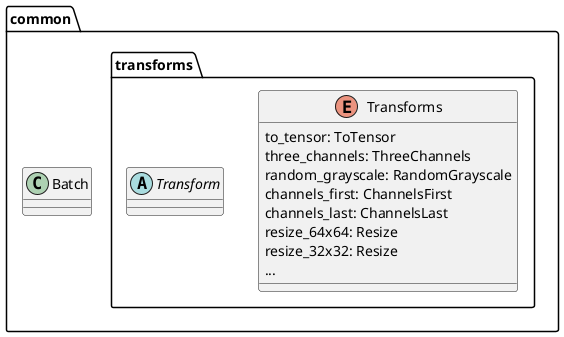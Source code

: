 @startuml common
package common {
    class Batch {}

    package transforms as common.transforms {
        enum Transforms {
            to_tensor: ToTensor
            three_channels: ThreeChannels
            random_grayscale: RandomGrayscale
            channels_first: ChannelsFirst
            channels_last: ChannelsLast
            resize_64x64: Resize
            resize_32x32: Resize
            ...
        }
        abstract class Transform
    }
}

@enduml
